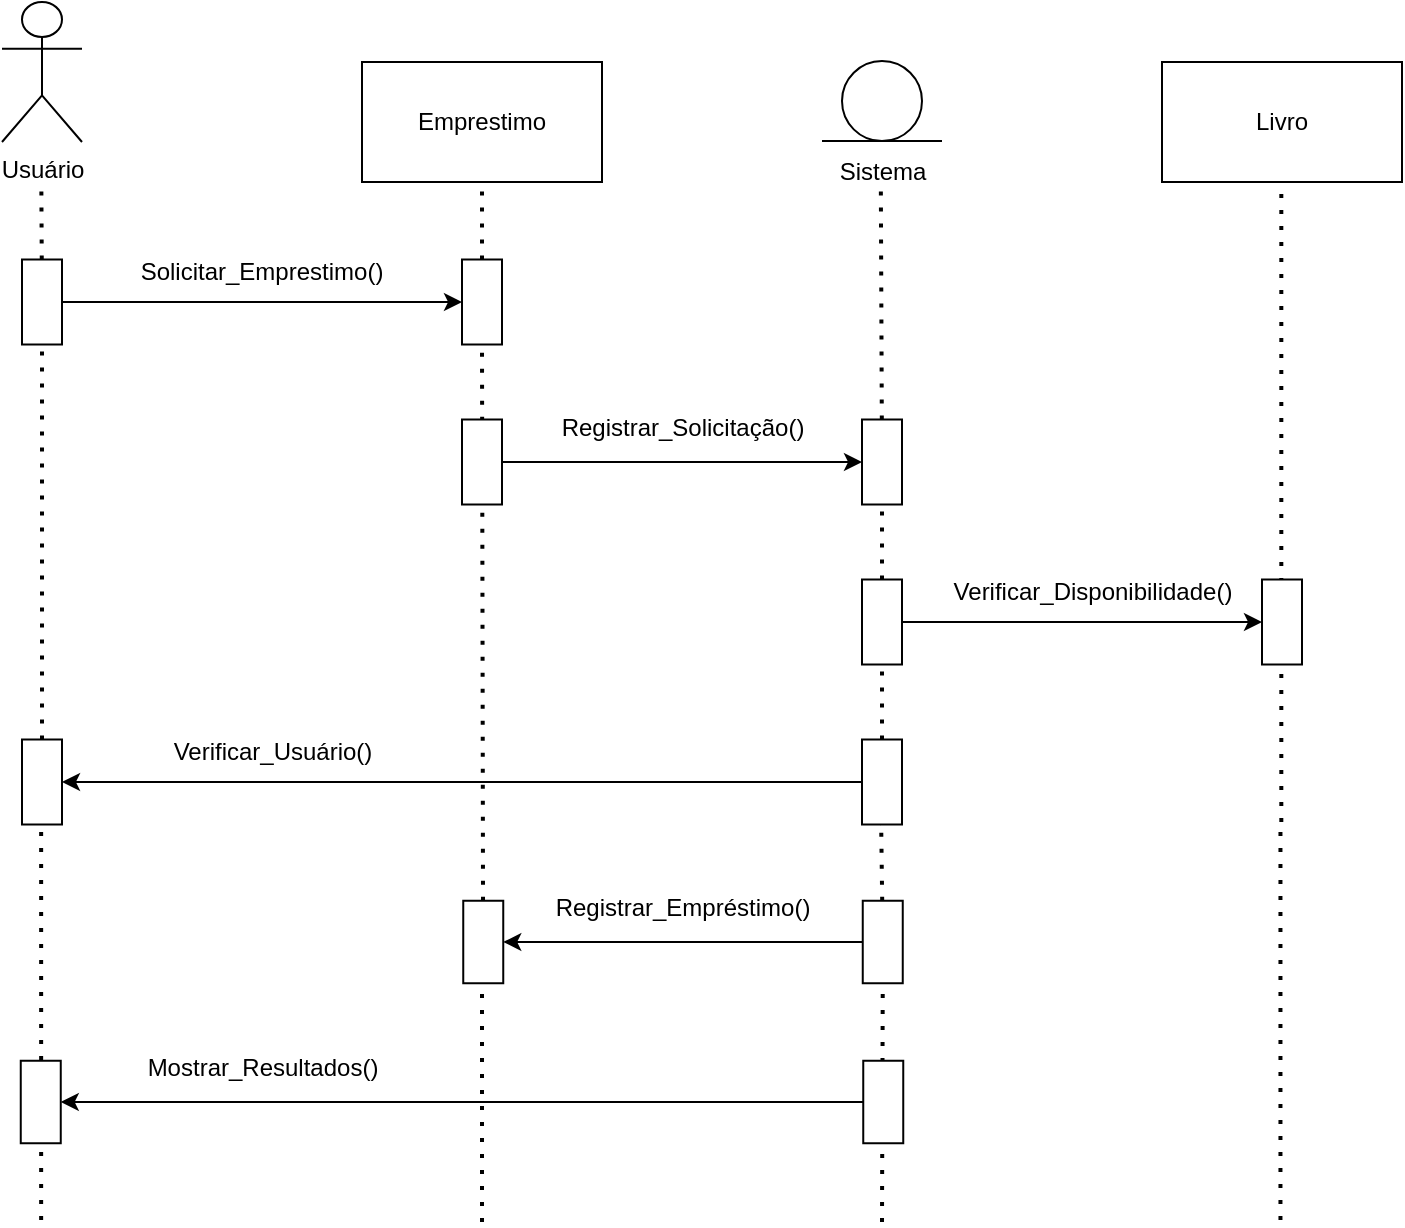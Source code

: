 <mxfile version="26.2.14">
  <diagram name="Página-1" id="ehG6k6q8JX9qS2TRNrvb">
    <mxGraphModel dx="2037" dy="1073" grid="1" gridSize="10" guides="1" tooltips="1" connect="1" arrows="1" fold="1" page="1" pageScale="1" pageWidth="827" pageHeight="1169" math="0" shadow="0">
      <root>
        <mxCell id="0" />
        <mxCell id="1" parent="0" />
        <mxCell id="YxszKIj0DLGemp8bcztV-1" value="Emprestimo" style="rounded=0;whiteSpace=wrap;html=1;" vertex="1" parent="1">
          <mxGeometry x="280" y="140" width="120" height="60" as="geometry" />
        </mxCell>
        <mxCell id="YxszKIj0DLGemp8bcztV-2" value="Livro" style="rounded=0;whiteSpace=wrap;html=1;" vertex="1" parent="1">
          <mxGeometry x="680" y="140" width="120" height="60" as="geometry" />
        </mxCell>
        <mxCell id="YxszKIj0DLGemp8bcztV-3" value="" style="endArrow=none;dashed=1;html=1;dashPattern=1 3;strokeWidth=2;rounded=0;entryX=0.5;entryY=1;entryDx=0;entryDy=0;" edge="1" parent="1" source="YxszKIj0DLGemp8bcztV-9" target="YxszKIj0DLGemp8bcztV-1">
          <mxGeometry width="50" height="50" relative="1" as="geometry">
            <mxPoint x="340" y="520" as="sourcePoint" />
            <mxPoint x="400" y="340" as="targetPoint" />
          </mxGeometry>
        </mxCell>
        <mxCell id="YxszKIj0DLGemp8bcztV-4" value="Usuário" style="shape=umlActor;verticalLabelPosition=bottom;verticalAlign=top;html=1;outlineConnect=0;" vertex="1" parent="1">
          <mxGeometry x="100" y="110" width="40" height="70" as="geometry" />
        </mxCell>
        <mxCell id="YxszKIj0DLGemp8bcztV-6" value="" style="endArrow=none;dashed=1;html=1;dashPattern=1 3;strokeWidth=2;rounded=0;entryX=0.5;entryY=1;entryDx=0;entryDy=0;" edge="1" parent="1" source="YxszKIj0DLGemp8bcztV-14">
          <mxGeometry width="50" height="50" relative="1" as="geometry">
            <mxPoint x="119.66" y="520" as="sourcePoint" />
            <mxPoint x="119.66" y="200" as="targetPoint" />
          </mxGeometry>
        </mxCell>
        <mxCell id="YxszKIj0DLGemp8bcztV-7" value="" style="endArrow=none;dashed=1;html=1;dashPattern=1 3;strokeWidth=2;rounded=0;entryX=0.5;entryY=1;entryDx=0;entryDy=0;" edge="1" parent="1">
          <mxGeometry width="50" height="50" relative="1" as="geometry">
            <mxPoint x="739.66" y="520" as="sourcePoint" />
            <mxPoint x="739.66" y="200" as="targetPoint" />
          </mxGeometry>
        </mxCell>
        <mxCell id="YxszKIj0DLGemp8bcztV-13" value="" style="endArrow=none;dashed=1;html=1;dashPattern=1 3;strokeWidth=2;rounded=0;entryX=1;entryY=0.5;entryDx=0;entryDy=0;" edge="1" parent="1" target="YxszKIj0DLGemp8bcztV-9">
          <mxGeometry width="50" height="50" relative="1" as="geometry">
            <mxPoint x="340.587" y="599.375" as="sourcePoint" />
            <mxPoint x="340" y="200" as="targetPoint" />
          </mxGeometry>
        </mxCell>
        <mxCell id="YxszKIj0DLGemp8bcztV-9" value="" style="rounded=0;whiteSpace=wrap;html=1;rotation=90;" vertex="1" parent="1">
          <mxGeometry x="318.75" y="250" width="42.5" height="20" as="geometry" />
        </mxCell>
        <mxCell id="YxszKIj0DLGemp8bcztV-15" value="" style="endArrow=none;dashed=1;html=1;dashPattern=1 3;strokeWidth=2;rounded=0;entryX=1;entryY=0.5;entryDx=0;entryDy=0;" edge="1" parent="1" source="YxszKIj0DLGemp8bcztV-40" target="YxszKIj0DLGemp8bcztV-14">
          <mxGeometry width="50" height="50" relative="1" as="geometry">
            <mxPoint x="119.66" y="520" as="sourcePoint" />
            <mxPoint x="119.66" y="200" as="targetPoint" />
          </mxGeometry>
        </mxCell>
        <mxCell id="YxszKIj0DLGemp8bcztV-14" value="" style="rounded=0;whiteSpace=wrap;html=1;rotation=90;" vertex="1" parent="1">
          <mxGeometry x="98.75" y="250" width="42.5" height="20" as="geometry" />
        </mxCell>
        <mxCell id="YxszKIj0DLGemp8bcztV-16" value="" style="endArrow=classic;html=1;rounded=0;exitX=0.5;exitY=0;exitDx=0;exitDy=0;entryX=0.5;entryY=1;entryDx=0;entryDy=0;" edge="1" parent="1" source="YxszKIj0DLGemp8bcztV-14" target="YxszKIj0DLGemp8bcztV-9">
          <mxGeometry width="50" height="50" relative="1" as="geometry">
            <mxPoint x="210" y="310" as="sourcePoint" />
            <mxPoint x="260" y="260" as="targetPoint" />
          </mxGeometry>
        </mxCell>
        <mxCell id="YxszKIj0DLGemp8bcztV-17" value="Solicitar_Emprestimo()" style="text;html=1;align=center;verticalAlign=middle;whiteSpace=wrap;rounded=0;" vertex="1" parent="1">
          <mxGeometry x="200" y="230" width="60" height="30" as="geometry" />
        </mxCell>
        <mxCell id="YxszKIj0DLGemp8bcztV-29" style="edgeStyle=orthogonalEdgeStyle;rounded=0;orthogonalLoop=1;jettySize=auto;html=1;entryX=0.5;entryY=1;entryDx=0;entryDy=0;" edge="1" parent="1" source="YxszKIj0DLGemp8bcztV-20" target="YxszKIj0DLGemp8bcztV-28">
          <mxGeometry relative="1" as="geometry" />
        </mxCell>
        <mxCell id="YxszKIj0DLGemp8bcztV-20" value="" style="rounded=0;whiteSpace=wrap;html=1;rotation=90;" vertex="1" parent="1">
          <mxGeometry x="318.75" y="330" width="42.5" height="20" as="geometry" />
        </mxCell>
        <mxCell id="YxszKIj0DLGemp8bcztV-24" value="" style="ellipse;whiteSpace=wrap;html=1;aspect=fixed;" vertex="1" parent="1">
          <mxGeometry x="520" y="139.53" width="40" height="40" as="geometry" />
        </mxCell>
        <mxCell id="YxszKIj0DLGemp8bcztV-25" value="" style="endArrow=none;html=1;rounded=0;" edge="1" parent="1">
          <mxGeometry width="50" height="50" relative="1" as="geometry">
            <mxPoint x="510" y="179.53" as="sourcePoint" />
            <mxPoint x="570" y="179.53" as="targetPoint" />
          </mxGeometry>
        </mxCell>
        <mxCell id="YxszKIj0DLGemp8bcztV-26" value="Sistema" style="text;html=1;align=center;verticalAlign=middle;resizable=0;points=[];autosize=1;strokeColor=none;fillColor=none;" vertex="1" parent="1">
          <mxGeometry x="505" y="179.53" width="70" height="30" as="geometry" />
        </mxCell>
        <mxCell id="YxszKIj0DLGemp8bcztV-27" value="" style="endArrow=none;dashed=1;html=1;dashPattern=1 3;strokeWidth=2;rounded=0;entryX=0.5;entryY=1;entryDx=0;entryDy=0;" edge="1" parent="1" source="YxszKIj0DLGemp8bcztV-28">
          <mxGeometry width="50" height="50" relative="1" as="geometry">
            <mxPoint x="539.41" y="520" as="sourcePoint" />
            <mxPoint x="539.41" y="200" as="targetPoint" />
          </mxGeometry>
        </mxCell>
        <mxCell id="YxszKIj0DLGemp8bcztV-30" value="Registrar_Solicitação()" style="text;html=1;align=center;verticalAlign=middle;resizable=0;points=[];autosize=1;strokeColor=none;fillColor=none;" vertex="1" parent="1">
          <mxGeometry x="370" y="308" width="140" height="30" as="geometry" />
        </mxCell>
        <mxCell id="YxszKIj0DLGemp8bcztV-33" value="" style="endArrow=none;dashed=1;html=1;dashPattern=1 3;strokeWidth=2;rounded=0;entryX=1;entryY=0.5;entryDx=0;entryDy=0;" edge="1" parent="1" source="YxszKIj0DLGemp8bcztV-38" target="YxszKIj0DLGemp8bcztV-31">
          <mxGeometry width="50" height="50" relative="1" as="geometry">
            <mxPoint x="539.41" y="520" as="sourcePoint" />
            <mxPoint x="539.41" y="200" as="targetPoint" />
          </mxGeometry>
        </mxCell>
        <mxCell id="YxszKIj0DLGemp8bcztV-36" style="edgeStyle=orthogonalEdgeStyle;rounded=0;orthogonalLoop=1;jettySize=auto;html=1;entryX=0.5;entryY=1;entryDx=0;entryDy=0;" edge="1" parent="1" source="YxszKIj0DLGemp8bcztV-31" target="YxszKIj0DLGemp8bcztV-34">
          <mxGeometry relative="1" as="geometry" />
        </mxCell>
        <mxCell id="YxszKIj0DLGemp8bcztV-31" value="" style="rounded=0;whiteSpace=wrap;html=1;rotation=90;" vertex="1" parent="1">
          <mxGeometry x="518.75" y="410" width="42.5" height="20" as="geometry" />
        </mxCell>
        <mxCell id="YxszKIj0DLGemp8bcztV-34" value="" style="rounded=0;whiteSpace=wrap;html=1;rotation=90;" vertex="1" parent="1">
          <mxGeometry x="718.75" y="410" width="42.5" height="20" as="geometry" />
        </mxCell>
        <mxCell id="YxszKIj0DLGemp8bcztV-35" value="" style="endArrow=none;dashed=1;html=1;dashPattern=1 3;strokeWidth=2;rounded=0;entryX=1;entryY=0.5;entryDx=0;entryDy=0;" edge="1" parent="1" source="YxszKIj0DLGemp8bcztV-31" target="YxszKIj0DLGemp8bcztV-28">
          <mxGeometry width="50" height="50" relative="1" as="geometry">
            <mxPoint x="540" y="399" as="sourcePoint" />
            <mxPoint x="539.41" y="200" as="targetPoint" />
          </mxGeometry>
        </mxCell>
        <mxCell id="YxszKIj0DLGemp8bcztV-28" value="" style="rounded=0;whiteSpace=wrap;html=1;rotation=90;" vertex="1" parent="1">
          <mxGeometry x="518.75" y="330" width="42.5" height="20" as="geometry" />
        </mxCell>
        <mxCell id="YxszKIj0DLGemp8bcztV-37" value="Verificar_Disponibilidade()" style="text;html=1;align=center;verticalAlign=middle;resizable=0;points=[];autosize=1;strokeColor=none;fillColor=none;" vertex="1" parent="1">
          <mxGeometry x="565" y="390" width="160" height="30" as="geometry" />
        </mxCell>
        <mxCell id="YxszKIj0DLGemp8bcztV-39" value="" style="endArrow=none;dashed=1;html=1;dashPattern=1 3;strokeWidth=2;rounded=0;entryX=1;entryY=0.5;entryDx=0;entryDy=0;" edge="1" parent="1" target="YxszKIj0DLGemp8bcztV-38">
          <mxGeometry width="50" height="50" relative="1" as="geometry">
            <mxPoint x="539.41" y="520" as="sourcePoint" />
            <mxPoint x="540" y="441" as="targetPoint" />
          </mxGeometry>
        </mxCell>
        <mxCell id="YxszKIj0DLGemp8bcztV-45" style="edgeStyle=orthogonalEdgeStyle;rounded=0;orthogonalLoop=1;jettySize=auto;html=1;entryX=0.5;entryY=0;entryDx=0;entryDy=0;" edge="1" parent="1" source="YxszKIj0DLGemp8bcztV-38" target="YxszKIj0DLGemp8bcztV-40">
          <mxGeometry relative="1" as="geometry">
            <mxPoint x="160" y="500" as="targetPoint" />
          </mxGeometry>
        </mxCell>
        <mxCell id="YxszKIj0DLGemp8bcztV-38" value="" style="rounded=0;whiteSpace=wrap;html=1;rotation=90;" vertex="1" parent="1">
          <mxGeometry x="518.75" y="490" width="42.5" height="20" as="geometry" />
        </mxCell>
        <mxCell id="YxszKIj0DLGemp8bcztV-44" value="" style="endArrow=none;dashed=1;html=1;dashPattern=1 3;strokeWidth=2;rounded=0;entryX=1;entryY=0.5;entryDx=0;entryDy=0;" edge="1" parent="1" target="YxszKIj0DLGemp8bcztV-40">
          <mxGeometry width="50" height="50" relative="1" as="geometry">
            <mxPoint x="119.66" y="520" as="sourcePoint" />
            <mxPoint x="120" y="281" as="targetPoint" />
          </mxGeometry>
        </mxCell>
        <mxCell id="YxszKIj0DLGemp8bcztV-40" value="" style="rounded=0;whiteSpace=wrap;html=1;rotation=90;" vertex="1" parent="1">
          <mxGeometry x="98.75" y="490" width="42.5" height="20" as="geometry" />
        </mxCell>
        <mxCell id="YxszKIj0DLGemp8bcztV-46" value="Verificar_Usuário()" style="text;html=1;align=center;verticalAlign=middle;resizable=0;points=[];autosize=1;strokeColor=none;fillColor=none;" vertex="1" parent="1">
          <mxGeometry x="175" y="470" width="120" height="30" as="geometry" />
        </mxCell>
        <mxCell id="YxszKIj0DLGemp8bcztV-48" value="" style="endArrow=none;dashed=1;html=1;dashPattern=1 3;strokeWidth=2;rounded=0;entryX=1;entryY=0.5;entryDx=0;entryDy=0;" edge="1" parent="1">
          <mxGeometry width="50" height="50" relative="1" as="geometry">
            <mxPoint x="340" y="640" as="sourcePoint" />
            <mxPoint x="340.625" y="640.625" as="targetPoint" />
          </mxGeometry>
        </mxCell>
        <mxCell id="YxszKIj0DLGemp8bcztV-49" value="" style="endArrow=none;dashed=1;html=1;dashPattern=1 3;strokeWidth=2;rounded=0;entryX=0.5;entryY=1;entryDx=0;entryDy=0;" edge="1" parent="1" source="YxszKIj0DLGemp8bcztV-50">
          <mxGeometry width="50" height="50" relative="1" as="geometry">
            <mxPoint x="540" y="720" as="sourcePoint" />
            <mxPoint x="539.57" y="520" as="targetPoint" />
          </mxGeometry>
        </mxCell>
        <mxCell id="YxszKIj0DLGemp8bcztV-51" value="" style="endArrow=none;dashed=1;html=1;dashPattern=1 3;strokeWidth=2;rounded=0;entryX=1;entryY=0.5;entryDx=0;entryDy=0;" edge="1" parent="1" target="YxszKIj0DLGemp8bcztV-50">
          <mxGeometry width="50" height="50" relative="1" as="geometry">
            <mxPoint x="540" y="720" as="sourcePoint" />
            <mxPoint x="539.57" y="520" as="targetPoint" />
          </mxGeometry>
        </mxCell>
        <mxCell id="YxszKIj0DLGemp8bcztV-57" style="edgeStyle=orthogonalEdgeStyle;rounded=0;orthogonalLoop=1;jettySize=auto;html=1;exitX=0.5;exitY=1;exitDx=0;exitDy=0;entryX=0.5;entryY=0;entryDx=0;entryDy=0;" edge="1" parent="1" source="YxszKIj0DLGemp8bcztV-50" target="YxszKIj0DLGemp8bcztV-55">
          <mxGeometry relative="1" as="geometry" />
        </mxCell>
        <mxCell id="YxszKIj0DLGemp8bcztV-50" value="" style="rounded=0;whiteSpace=wrap;html=1;rotation=90;" vertex="1" parent="1">
          <mxGeometry x="519.75" y="570" width="41.25" height="20" as="geometry" />
        </mxCell>
        <mxCell id="YxszKIj0DLGemp8bcztV-52" value="" style="endArrow=none;dashed=1;html=1;dashPattern=1 3;strokeWidth=2;rounded=0;entryX=1;entryY=0.5;entryDx=0;entryDy=0;" edge="1" parent="1">
          <mxGeometry width="50" height="50" relative="1" as="geometry">
            <mxPoint x="119.57" y="719" as="sourcePoint" />
            <mxPoint x="119.57" y="521" as="targetPoint" />
          </mxGeometry>
        </mxCell>
        <mxCell id="YxszKIj0DLGemp8bcztV-53" value="" style="endArrow=none;dashed=1;html=1;dashPattern=1 3;strokeWidth=2;rounded=0;entryX=1;entryY=0.5;entryDx=0;entryDy=0;" edge="1" parent="1">
          <mxGeometry width="50" height="50" relative="1" as="geometry">
            <mxPoint x="739.23" y="719" as="sourcePoint" />
            <mxPoint x="739.23" y="521" as="targetPoint" />
          </mxGeometry>
        </mxCell>
        <mxCell id="YxszKIj0DLGemp8bcztV-55" value="" style="rounded=0;whiteSpace=wrap;html=1;rotation=90;" vertex="1" parent="1">
          <mxGeometry x="320" y="570" width="41.25" height="20" as="geometry" />
        </mxCell>
        <mxCell id="YxszKIj0DLGemp8bcztV-58" value="Registrar_Empréstimo()" style="text;html=1;align=center;verticalAlign=middle;resizable=0;points=[];autosize=1;strokeColor=none;fillColor=none;" vertex="1" parent="1">
          <mxGeometry x="365" y="548" width="150" height="30" as="geometry" />
        </mxCell>
        <mxCell id="YxszKIj0DLGemp8bcztV-61" style="edgeStyle=orthogonalEdgeStyle;rounded=0;orthogonalLoop=1;jettySize=auto;html=1;entryX=0.5;entryY=0;entryDx=0;entryDy=0;" edge="1" parent="1" source="YxszKIj0DLGemp8bcztV-59" target="YxszKIj0DLGemp8bcztV-60">
          <mxGeometry relative="1" as="geometry" />
        </mxCell>
        <mxCell id="YxszKIj0DLGemp8bcztV-59" value="" style="rounded=0;whiteSpace=wrap;html=1;rotation=90;" vertex="1" parent="1">
          <mxGeometry x="520" y="650" width="41.25" height="20" as="geometry" />
        </mxCell>
        <mxCell id="YxszKIj0DLGemp8bcztV-60" value="" style="rounded=0;whiteSpace=wrap;html=1;rotation=90;" vertex="1" parent="1">
          <mxGeometry x="98.75" y="650" width="41.25" height="20" as="geometry" />
        </mxCell>
        <mxCell id="YxszKIj0DLGemp8bcztV-62" value="Mostrar_Resultados()" style="text;html=1;align=center;verticalAlign=middle;resizable=0;points=[];autosize=1;strokeColor=none;fillColor=none;" vertex="1" parent="1">
          <mxGeometry x="160" y="628" width="140" height="30" as="geometry" />
        </mxCell>
        <mxCell id="YxszKIj0DLGemp8bcztV-63" value="" style="endArrow=none;dashed=1;html=1;dashPattern=1 3;strokeWidth=2;rounded=0;entryX=1;entryY=0.5;entryDx=0;entryDy=0;" edge="1" parent="1">
          <mxGeometry width="50" height="50" relative="1" as="geometry">
            <mxPoint x="340" y="720" as="sourcePoint" />
            <mxPoint x="340" y="600" as="targetPoint" />
          </mxGeometry>
        </mxCell>
      </root>
    </mxGraphModel>
  </diagram>
</mxfile>
